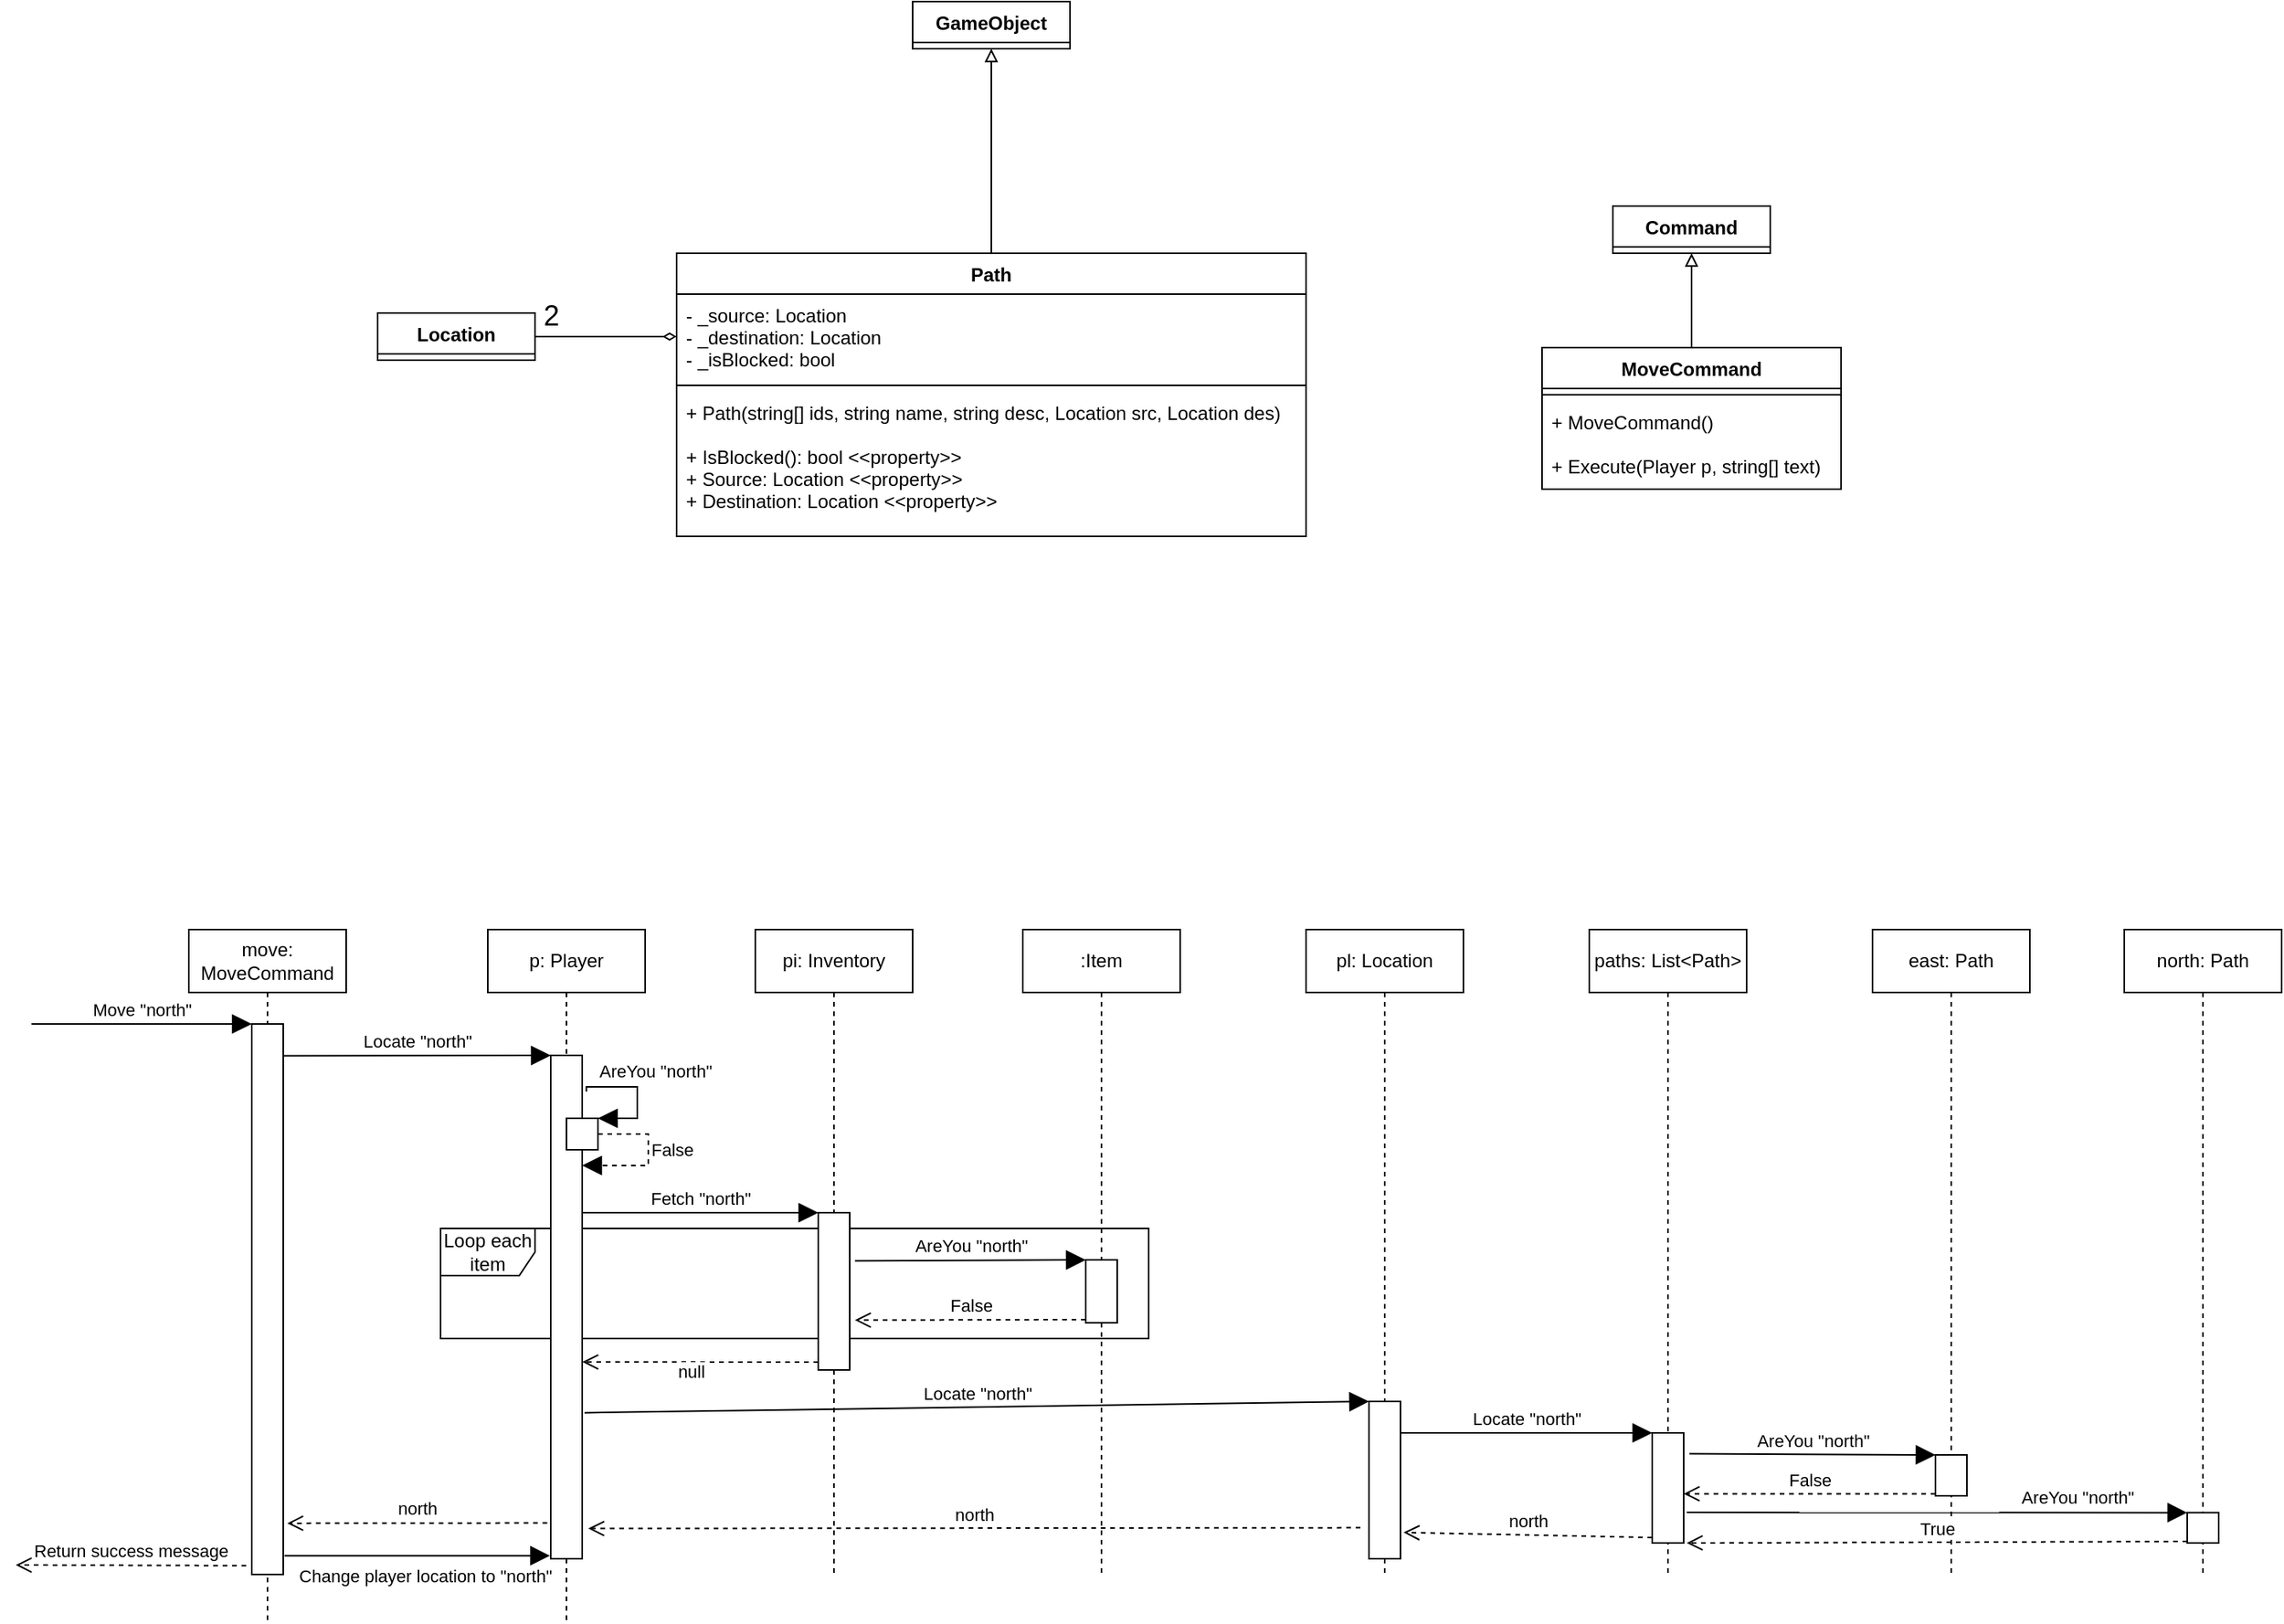 <mxfile>
    <diagram id="nvyOU2zy41VuWUPARuF2" name="Page-1">
        <mxGraphModel dx="1707" dy="444" grid="1" gridSize="10" guides="1" tooltips="1" connect="1" arrows="1" fold="1" page="1" pageScale="1" pageWidth="850" pageHeight="1100" math="0" shadow="0">
            <root>
                <mxCell id="0"/>
                <mxCell id="1" parent="0"/>
                <mxCell id="56" value="Loop each item" style="shape=umlFrame;whiteSpace=wrap;html=1;" parent="1" vertex="1">
                    <mxGeometry x="160" y="830" width="450" height="70" as="geometry"/>
                </mxCell>
                <mxCell id="17" style="edgeStyle=none;html=1;fontSize=18;endArrow=block;endFill=0;" parent="1" source="2" target="10" edge="1">
                    <mxGeometry relative="1" as="geometry"/>
                </mxCell>
                <mxCell id="2" value="Path" style="swimlane;fontStyle=1;align=center;verticalAlign=top;childLayout=stackLayout;horizontal=1;startSize=26;horizontalStack=0;resizeParent=1;resizeParentMax=0;resizeLast=0;collapsible=1;marginBottom=0;" parent="1" vertex="1">
                    <mxGeometry x="310" y="210" width="400" height="180" as="geometry"/>
                </mxCell>
                <mxCell id="3" value="- _source: Location&#10;- _destination: Location&#10;- _isBlocked: bool" style="text;strokeColor=none;fillColor=none;align=left;verticalAlign=top;spacingLeft=4;spacingRight=4;overflow=hidden;rotatable=0;points=[[0,0.5],[1,0.5]];portConstraint=eastwest;" parent="2" vertex="1">
                    <mxGeometry y="26" width="400" height="54" as="geometry"/>
                </mxCell>
                <mxCell id="4" value="" style="line;strokeWidth=1;fillColor=none;align=left;verticalAlign=middle;spacingTop=-1;spacingLeft=3;spacingRight=3;rotatable=0;labelPosition=right;points=[];portConstraint=eastwest;strokeColor=inherit;" parent="2" vertex="1">
                    <mxGeometry y="80" width="400" height="8" as="geometry"/>
                </mxCell>
                <mxCell id="5" value="+ Path(string[] ids, string name, string desc, Location src, Location des)&#10;&#10;+ IsBlocked(): bool &lt;&lt;property&gt;&gt;&#10;+ Source: Location &lt;&lt;property&gt;&gt;&#10;+ Destination: Location &lt;&lt;property&gt;&gt;&#10;" style="text;strokeColor=none;fillColor=none;align=left;verticalAlign=top;spacingLeft=4;spacingRight=4;overflow=hidden;rotatable=0;points=[[0,0.5],[1,0.5]];portConstraint=eastwest;" parent="2" vertex="1">
                    <mxGeometry y="88" width="400" height="92" as="geometry"/>
                </mxCell>
                <mxCell id="15" style="edgeStyle=none;html=1;entryX=0;entryY=0.5;entryDx=0;entryDy=0;endArrow=diamondThin;endFill=0;" parent="1" source="6" target="3" edge="1">
                    <mxGeometry relative="1" as="geometry"/>
                </mxCell>
                <mxCell id="16" value="&lt;font style=&quot;font-size: 18px;&quot;&gt;2&lt;/font&gt;" style="edgeLabel;html=1;align=center;verticalAlign=middle;resizable=0;points=[];" parent="15" vertex="1" connectable="0">
                    <mxGeometry x="-0.696" y="2" relative="1" as="geometry">
                        <mxPoint x="-4" y="-11" as="offset"/>
                    </mxGeometry>
                </mxCell>
                <mxCell id="6" value="Location" style="swimlane;fontStyle=1;align=center;verticalAlign=top;childLayout=stackLayout;horizontal=1;startSize=26;horizontalStack=0;resizeParent=1;resizeParentMax=0;resizeLast=0;collapsible=1;marginBottom=0;" parent="1" vertex="1" collapsed="1">
                    <mxGeometry x="120" y="248" width="100" height="30" as="geometry">
                        <mxRectangle x="290" y="40" width="160" height="86" as="alternateBounds"/>
                    </mxGeometry>
                </mxCell>
                <mxCell id="7" value="+ field: type" style="text;strokeColor=none;fillColor=none;align=left;verticalAlign=top;spacingLeft=4;spacingRight=4;overflow=hidden;rotatable=0;points=[[0,0.5],[1,0.5]];portConstraint=eastwest;" parent="6" vertex="1">
                    <mxGeometry y="26" width="160" height="26" as="geometry"/>
                </mxCell>
                <mxCell id="8" value="" style="line;strokeWidth=1;fillColor=none;align=left;verticalAlign=middle;spacingTop=-1;spacingLeft=3;spacingRight=3;rotatable=0;labelPosition=right;points=[];portConstraint=eastwest;strokeColor=inherit;" parent="6" vertex="1">
                    <mxGeometry y="52" width="160" height="8" as="geometry"/>
                </mxCell>
                <mxCell id="9" value="+ method(type): type" style="text;strokeColor=none;fillColor=none;align=left;verticalAlign=top;spacingLeft=4;spacingRight=4;overflow=hidden;rotatable=0;points=[[0,0.5],[1,0.5]];portConstraint=eastwest;" parent="6" vertex="1">
                    <mxGeometry y="60" width="160" height="26" as="geometry"/>
                </mxCell>
                <mxCell id="10" value="GameObject" style="swimlane;fontStyle=1;align=center;verticalAlign=top;childLayout=stackLayout;horizontal=1;startSize=26;horizontalStack=0;resizeParent=1;resizeParentMax=0;resizeLast=0;collapsible=1;marginBottom=0;" parent="1" vertex="1" collapsed="1">
                    <mxGeometry x="460" y="50" width="100" height="30" as="geometry">
                        <mxRectangle x="290" y="40" width="160" height="86" as="alternateBounds"/>
                    </mxGeometry>
                </mxCell>
                <mxCell id="11" value="+ field: type" style="text;strokeColor=none;fillColor=none;align=left;verticalAlign=top;spacingLeft=4;spacingRight=4;overflow=hidden;rotatable=0;points=[[0,0.5],[1,0.5]];portConstraint=eastwest;" parent="10" vertex="1">
                    <mxGeometry y="26" width="160" height="26" as="geometry"/>
                </mxCell>
                <mxCell id="12" value="" style="line;strokeWidth=1;fillColor=none;align=left;verticalAlign=middle;spacingTop=-1;spacingLeft=3;spacingRight=3;rotatable=0;labelPosition=right;points=[];portConstraint=eastwest;strokeColor=inherit;" parent="10" vertex="1">
                    <mxGeometry y="52" width="160" height="8" as="geometry"/>
                </mxCell>
                <mxCell id="13" value="+ method(type): type" style="text;strokeColor=none;fillColor=none;align=left;verticalAlign=top;spacingLeft=4;spacingRight=4;overflow=hidden;rotatable=0;points=[[0,0.5],[1,0.5]];portConstraint=eastwest;" parent="10" vertex="1">
                    <mxGeometry y="60" width="160" height="26" as="geometry"/>
                </mxCell>
                <mxCell id="34" style="edgeStyle=none;html=1;fontSize=18;endArrow=block;endFill=0;" parent="1" source="22" target="30" edge="1">
                    <mxGeometry relative="1" as="geometry"/>
                </mxCell>
                <mxCell id="22" value="MoveCommand" style="swimlane;fontStyle=1;align=center;verticalAlign=top;childLayout=stackLayout;horizontal=1;startSize=26;horizontalStack=0;resizeParent=1;resizeParentMax=0;resizeLast=0;collapsible=1;marginBottom=0;" parent="1" vertex="1">
                    <mxGeometry x="860" y="270" width="190" height="90" as="geometry"/>
                </mxCell>
                <mxCell id="24" value="" style="line;strokeWidth=1;fillColor=none;align=left;verticalAlign=middle;spacingTop=-1;spacingLeft=3;spacingRight=3;rotatable=0;labelPosition=right;points=[];portConstraint=eastwest;strokeColor=inherit;" parent="22" vertex="1">
                    <mxGeometry y="26" width="190" height="8" as="geometry"/>
                </mxCell>
                <mxCell id="25" value="+ MoveCommand()&#10;&#10;+ Execute(Player p, string[] text)" style="text;strokeColor=none;fillColor=none;align=left;verticalAlign=top;spacingLeft=4;spacingRight=4;overflow=hidden;rotatable=0;points=[[0,0.5],[1,0.5]];portConstraint=eastwest;" parent="22" vertex="1">
                    <mxGeometry y="34" width="190" height="56" as="geometry"/>
                </mxCell>
                <mxCell id="30" value="Command" style="swimlane;fontStyle=1;align=center;verticalAlign=top;childLayout=stackLayout;horizontal=1;startSize=26;horizontalStack=0;resizeParent=1;resizeParentMax=0;resizeLast=0;collapsible=1;marginBottom=0;" parent="1" vertex="1" collapsed="1">
                    <mxGeometry x="905" y="180" width="100" height="30" as="geometry">
                        <mxRectangle x="290" y="40" width="160" height="86" as="alternateBounds"/>
                    </mxGeometry>
                </mxCell>
                <mxCell id="31" value="+ field: type" style="text;strokeColor=none;fillColor=none;align=left;verticalAlign=top;spacingLeft=4;spacingRight=4;overflow=hidden;rotatable=0;points=[[0,0.5],[1,0.5]];portConstraint=eastwest;" parent="30" vertex="1">
                    <mxGeometry y="26" width="160" height="26" as="geometry"/>
                </mxCell>
                <mxCell id="32" value="" style="line;strokeWidth=1;fillColor=none;align=left;verticalAlign=middle;spacingTop=-1;spacingLeft=3;spacingRight=3;rotatable=0;labelPosition=right;points=[];portConstraint=eastwest;strokeColor=inherit;" parent="30" vertex="1">
                    <mxGeometry y="52" width="160" height="8" as="geometry"/>
                </mxCell>
                <mxCell id="33" value="+ method(type): type" style="text;strokeColor=none;fillColor=none;align=left;verticalAlign=top;spacingLeft=4;spacingRight=4;overflow=hidden;rotatable=0;points=[[0,0.5],[1,0.5]];portConstraint=eastwest;" parent="30" vertex="1">
                    <mxGeometry y="60" width="160" height="26" as="geometry"/>
                </mxCell>
                <mxCell id="35" value="p: Player" style="shape=umlLifeline;perimeter=lifelinePerimeter;whiteSpace=wrap;html=1;container=1;collapsible=0;recursiveResize=0;outlineConnect=0;" parent="1" vertex="1">
                    <mxGeometry x="190" y="640" width="100" height="440" as="geometry"/>
                </mxCell>
                <mxCell id="36" value="" style="html=1;points=[];perimeter=orthogonalPerimeter;" parent="35" vertex="1">
                    <mxGeometry x="40" y="80" width="20" height="320" as="geometry"/>
                </mxCell>
                <mxCell id="39" value="" style="html=1;points=[];perimeter=orthogonalPerimeter;" parent="35" vertex="1">
                    <mxGeometry x="50" y="120" width="20" height="20" as="geometry"/>
                </mxCell>
                <mxCell id="40" value="AreYou &quot;north&quot;" style="edgeStyle=orthogonalEdgeStyle;html=1;align=left;spacingLeft=2;endArrow=block;rounded=0;entryX=1;entryY=0;endSize=10;exitX=1.133;exitY=0.072;exitDx=0;exitDy=0;exitPerimeter=0;" parent="35" source="36" target="39" edge="1">
                    <mxGeometry x="-0.81" y="10" relative="1" as="geometry">
                        <mxPoint x="65" y="100" as="sourcePoint"/>
                        <Array as="points">
                            <mxPoint x="95" y="100"/>
                            <mxPoint x="95" y="120"/>
                        </Array>
                        <mxPoint as="offset"/>
                    </mxGeometry>
                </mxCell>
                <mxCell id="41" value="False" style="edgeStyle=orthogonalEdgeStyle;html=1;align=left;spacingLeft=2;endArrow=block;rounded=0;endSize=10;exitX=1.133;exitY=0.072;exitDx=0;exitDy=0;exitPerimeter=0;dashed=1;" parent="35" edge="1">
                    <mxGeometry x="-0.106" y="-2" relative="1" as="geometry">
                        <mxPoint x="70.0" y="130.0" as="sourcePoint"/>
                        <Array as="points">
                            <mxPoint x="102" y="130"/>
                            <mxPoint x="102" y="150"/>
                        </Array>
                        <mxPoint x="60" y="150" as="targetPoint"/>
                        <mxPoint as="offset"/>
                    </mxGeometry>
                </mxCell>
                <mxCell id="42" value="pi: Inventory" style="shape=umlLifeline;perimeter=lifelinePerimeter;whiteSpace=wrap;html=1;container=1;collapsible=0;recursiveResize=0;outlineConnect=0;" parent="1" vertex="1">
                    <mxGeometry x="360" y="640" width="100" height="410" as="geometry"/>
                </mxCell>
                <mxCell id="43" value="" style="html=1;points=[];perimeter=orthogonalPerimeter;" parent="42" vertex="1">
                    <mxGeometry x="40" y="180" width="20" height="100" as="geometry"/>
                </mxCell>
                <mxCell id="44" value=":Item" style="shape=umlLifeline;perimeter=lifelinePerimeter;whiteSpace=wrap;html=1;container=1;collapsible=0;recursiveResize=0;outlineConnect=0;" parent="1" vertex="1">
                    <mxGeometry x="530" y="640" width="100" height="410" as="geometry"/>
                </mxCell>
                <mxCell id="45" value="" style="html=1;points=[];perimeter=orthogonalPerimeter;" parent="44" vertex="1">
                    <mxGeometry x="40" y="210" width="20" height="40" as="geometry"/>
                </mxCell>
                <mxCell id="46" value="pl: Location" style="shape=umlLifeline;perimeter=lifelinePerimeter;whiteSpace=wrap;html=1;container=1;collapsible=0;recursiveResize=0;outlineConnect=0;" parent="1" vertex="1">
                    <mxGeometry x="710" y="640" width="100" height="410" as="geometry"/>
                </mxCell>
                <mxCell id="47" value="" style="html=1;points=[];perimeter=orthogonalPerimeter;" parent="46" vertex="1">
                    <mxGeometry x="40" y="300" width="20" height="100" as="geometry"/>
                </mxCell>
                <mxCell id="48" value="paths: List&amp;lt;Path&amp;gt;" style="shape=umlLifeline;perimeter=lifelinePerimeter;whiteSpace=wrap;html=1;container=1;collapsible=0;recursiveResize=0;outlineConnect=0;" parent="1" vertex="1">
                    <mxGeometry x="890" y="640" width="100" height="410" as="geometry"/>
                </mxCell>
                <mxCell id="49" value="" style="html=1;points=[];perimeter=orthogonalPerimeter;" parent="48" vertex="1">
                    <mxGeometry x="40" y="320" width="20" height="70" as="geometry"/>
                </mxCell>
                <mxCell id="50" value="east: Path" style="shape=umlLifeline;perimeter=lifelinePerimeter;whiteSpace=wrap;html=1;container=1;collapsible=0;recursiveResize=0;outlineConnect=0;" parent="1" vertex="1">
                    <mxGeometry x="1070" y="640" width="100" height="410" as="geometry"/>
                </mxCell>
                <mxCell id="51" value="" style="html=1;points=[];perimeter=orthogonalPerimeter;" parent="50" vertex="1">
                    <mxGeometry x="40" y="334" width="20" height="26" as="geometry"/>
                </mxCell>
                <mxCell id="52" value="Fetch &quot;north&quot;" style="html=1;verticalAlign=bottom;endArrow=block;entryX=0;entryY=0;endSize=10;" parent="1" target="43" edge="1">
                    <mxGeometry relative="1" as="geometry">
                        <mxPoint x="250" y="820" as="sourcePoint"/>
                    </mxGeometry>
                </mxCell>
                <mxCell id="53" value="null" style="html=1;verticalAlign=bottom;endArrow=open;dashed=1;endSize=8;exitX=0;exitY=0.95;entryX=1.006;entryY=0.609;entryDx=0;entryDy=0;entryPerimeter=0;" parent="1" source="43" target="36" edge="1">
                    <mxGeometry x="0.072" y="15" relative="1" as="geometry">
                        <mxPoint x="330" y="896" as="targetPoint"/>
                        <mxPoint as="offset"/>
                    </mxGeometry>
                </mxCell>
                <mxCell id="54" value="AreYou &quot;north&quot;" style="html=1;verticalAlign=bottom;endArrow=block;entryX=0;entryY=0;endSize=10;exitX=1.167;exitY=0.306;exitDx=0;exitDy=0;exitPerimeter=0;" parent="1" source="43" target="45" edge="1">
                    <mxGeometry relative="1" as="geometry">
                        <mxPoint x="470" y="830" as="sourcePoint"/>
                    </mxGeometry>
                </mxCell>
                <mxCell id="55" value="False" style="html=1;verticalAlign=bottom;endArrow=open;dashed=1;endSize=8;exitX=0;exitY=0.95;entryX=1.167;entryY=0.683;entryDx=0;entryDy=0;entryPerimeter=0;" parent="1" source="45" target="43" edge="1">
                    <mxGeometry relative="1" as="geometry">
                        <mxPoint x="470" y="906" as="targetPoint"/>
                    </mxGeometry>
                </mxCell>
                <mxCell id="57" value="Locate &quot;north&quot;" style="html=1;verticalAlign=bottom;endArrow=block;entryX=0;entryY=0;endSize=10;exitX=1.072;exitY=0.71;exitDx=0;exitDy=0;exitPerimeter=0;" parent="1" source="36" target="47" edge="1">
                    <mxGeometry relative="1" as="geometry">
                        <mxPoint x="680" y="940" as="sourcePoint"/>
                    </mxGeometry>
                </mxCell>
                <mxCell id="58" value="Locate &quot;north&quot;" style="html=1;verticalAlign=bottom;endArrow=block;entryX=0;entryY=0;endSize=10;" parent="1" source="47" target="49" edge="1">
                    <mxGeometry relative="1" as="geometry">
                        <mxPoint x="820" y="940" as="sourcePoint"/>
                    </mxGeometry>
                </mxCell>
                <mxCell id="59" value="AreYou &quot;north&quot;" style="html=1;verticalAlign=bottom;endArrow=block;entryX=0;entryY=0;endSize=10;exitX=1.181;exitY=0.19;exitDx=0;exitDy=0;exitPerimeter=0;" parent="1" source="49" target="51" edge="1">
                    <mxGeometry relative="1" as="geometry">
                        <mxPoint x="954" y="974" as="sourcePoint"/>
                    </mxGeometry>
                </mxCell>
                <mxCell id="60" value="False" style="html=1;verticalAlign=bottom;endArrow=open;dashed=1;endSize=8;exitX=0;exitY=0.95;" parent="1" source="51" target="49" edge="1">
                    <mxGeometry relative="1" as="geometry">
                        <mxPoint x="1040" y="1050" as="targetPoint"/>
                    </mxGeometry>
                </mxCell>
                <mxCell id="61" value="north" style="html=1;verticalAlign=bottom;endArrow=open;dashed=1;endSize=8;exitX=0;exitY=0.95;entryX=1.1;entryY=0.833;entryDx=0;entryDy=0;entryPerimeter=0;" parent="1" source="49" target="47" edge="1">
                    <mxGeometry x="-0.0" relative="1" as="geometry">
                        <mxPoint x="820" y="1016" as="targetPoint"/>
                        <mxPoint as="offset"/>
                    </mxGeometry>
                </mxCell>
                <mxCell id="62" value="north" style="html=1;verticalAlign=bottom;endArrow=open;dashed=1;endSize=8;exitX=-0.272;exitY=0.803;entryX=1.193;entryY=0.94;entryDx=0;entryDy=0;entryPerimeter=0;exitDx=0;exitDy=0;exitPerimeter=0;" parent="1" source="47" target="36" edge="1">
                    <mxGeometry relative="1" as="geometry">
                        <mxPoint x="680" y="1016" as="targetPoint"/>
                    </mxGeometry>
                </mxCell>
                <mxCell id="63" value="move: MoveCommand" style="shape=umlLifeline;perimeter=lifelinePerimeter;whiteSpace=wrap;html=1;container=1;collapsible=0;recursiveResize=0;outlineConnect=0;" parent="1" vertex="1">
                    <mxGeometry y="640" width="100" height="440" as="geometry"/>
                </mxCell>
                <mxCell id="64" value="" style="html=1;points=[];perimeter=orthogonalPerimeter;" parent="63" vertex="1">
                    <mxGeometry x="40" y="60" width="20" height="350" as="geometry"/>
                </mxCell>
                <mxCell id="65" value="Move &quot;north&quot;" style="html=1;verticalAlign=bottom;endArrow=block;entryX=0;entryY=0;endSize=10;" parent="63" target="64" edge="1">
                    <mxGeometry relative="1" as="geometry">
                        <mxPoint x="-100" y="60" as="sourcePoint"/>
                    </mxGeometry>
                </mxCell>
                <mxCell id="66" value="Return success message" style="html=1;verticalAlign=bottom;endArrow=open;dashed=1;endSize=8;exitX=-0.176;exitY=0.984;exitDx=0;exitDy=0;exitPerimeter=0;" parent="63" source="64" edge="1">
                    <mxGeometry relative="1" as="geometry">
                        <mxPoint x="-110" y="404" as="targetPoint"/>
                    </mxGeometry>
                </mxCell>
                <mxCell id="37" value="Locate &quot;north&quot;" style="html=1;verticalAlign=bottom;endArrow=block;entryX=0;entryY=0;endSize=10;exitX=1.005;exitY=0.058;exitDx=0;exitDy=0;exitPerimeter=0;" parent="1" source="64" target="36" edge="1">
                    <mxGeometry relative="1" as="geometry">
                        <mxPoint x="100" y="720" as="sourcePoint"/>
                    </mxGeometry>
                </mxCell>
                <mxCell id="71" value="north: Path" style="shape=umlLifeline;perimeter=lifelinePerimeter;whiteSpace=wrap;html=1;container=1;collapsible=0;recursiveResize=0;outlineConnect=0;" parent="1" vertex="1">
                    <mxGeometry x="1230" y="640" width="100" height="410" as="geometry"/>
                </mxCell>
                <mxCell id="73" value="" style="html=1;points=[];perimeter=orthogonalPerimeter;" parent="71" vertex="1">
                    <mxGeometry x="40" y="370.7" width="20" height="19.3" as="geometry"/>
                </mxCell>
                <mxCell id="74" value="AreYou &quot;north&quot;" style="html=1;verticalAlign=bottom;endArrow=block;entryX=0;entryY=0;endSize=10;exitX=1.097;exitY=0.722;exitDx=0;exitDy=0;exitPerimeter=0;" parent="1" source="49" target="73" edge="1">
                    <mxGeometry x="0.56" y="1" relative="1" as="geometry">
                        <mxPoint x="1113.62" y="1010.0" as="sourcePoint"/>
                        <mxPoint as="offset"/>
                    </mxGeometry>
                </mxCell>
                <mxCell id="75" value="True" style="html=1;verticalAlign=bottom;endArrow=open;dashed=1;endSize=8;exitX=0;exitY=0.95;entryX=1.097;entryY=1;entryDx=0;entryDy=0;entryPerimeter=0;" parent="1" source="73" target="49" edge="1">
                    <mxGeometry relative="1" as="geometry">
                        <mxPoint x="1110" y="1030" as="targetPoint"/>
                    </mxGeometry>
                </mxCell>
                <mxCell id="38" value="north" style="html=1;verticalAlign=bottom;endArrow=open;dashed=1;endSize=8;exitX=-0.111;exitY=0.929;entryX=1.128;entryY=0.907;entryDx=0;entryDy=0;entryPerimeter=0;exitDx=0;exitDy=0;exitPerimeter=0;" parent="1" source="36" target="64" edge="1">
                    <mxGeometry x="-0.003" relative="1" as="geometry">
                        <mxPoint x="100" y="1014" as="targetPoint"/>
                        <mxPoint as="offset"/>
                    </mxGeometry>
                </mxCell>
                <mxCell id="77" value="Change player location to &quot;north&quot;" style="html=1;verticalAlign=bottom;endArrow=block;entryX=-0.024;entryY=0.994;endSize=10;exitX=1.041;exitY=0.966;exitDx=0;exitDy=0;exitPerimeter=0;entryDx=0;entryDy=0;entryPerimeter=0;" parent="1" edge="1" target="36" source="64">
                    <mxGeometry x="0.057" y="-22" relative="1" as="geometry">
                        <mxPoint x="60.0" y="1020.3" as="sourcePoint"/>
                        <mxPoint x="229.9" y="1020" as="targetPoint"/>
                        <mxPoint as="offset"/>
                    </mxGeometry>
                </mxCell>
            </root>
        </mxGraphModel>
    </diagram>
</mxfile>